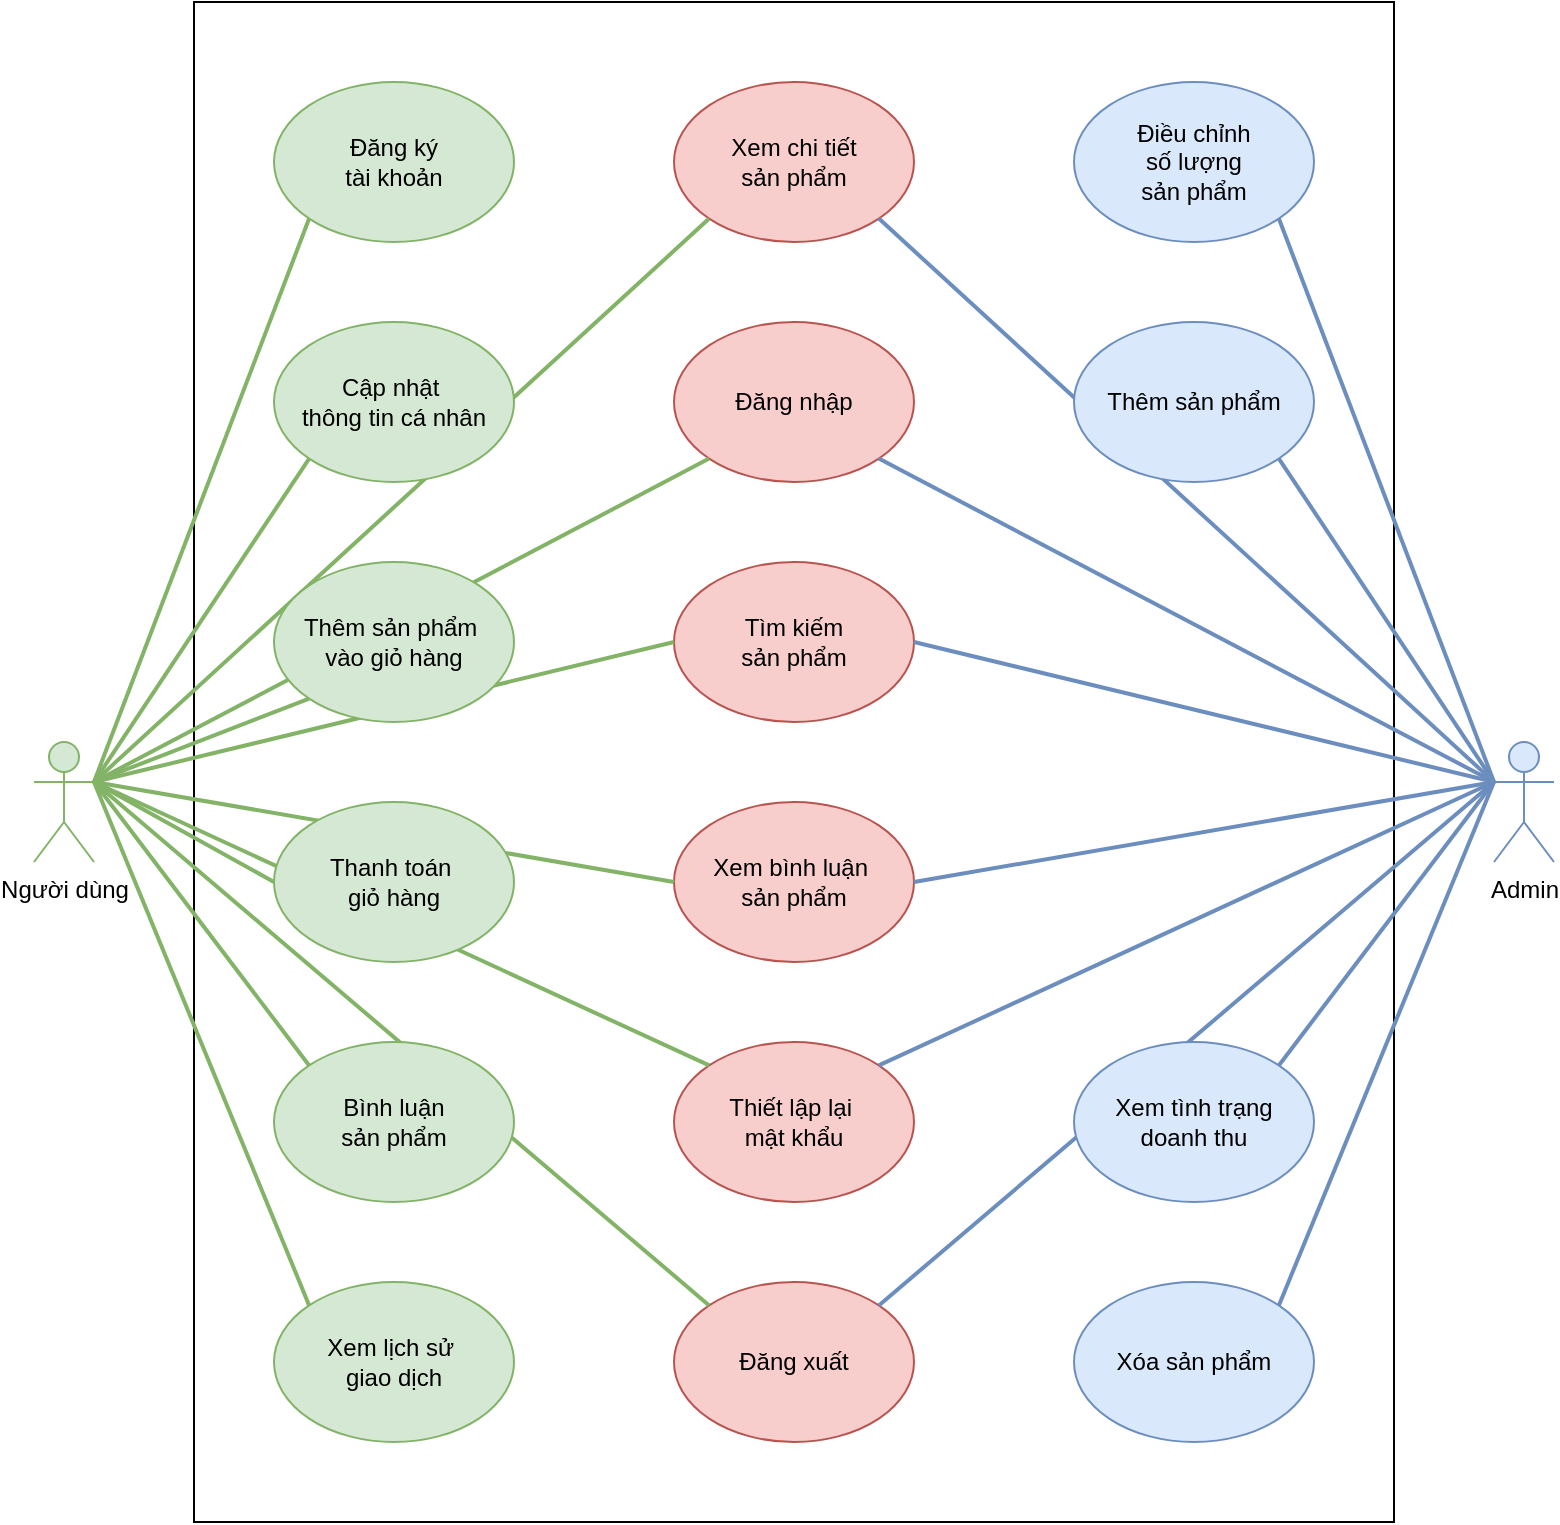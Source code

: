 <mxfile version="26.0.16">
  <diagram name="Trang-1" id="GXlQ-Te4uB_ihebhJe4Q">
    <mxGraphModel dx="1221" dy="1928" grid="1" gridSize="10" guides="1" tooltips="1" connect="1" arrows="1" fold="1" page="1" pageScale="1" pageWidth="827" pageHeight="1169" math="0" shadow="0">
      <root>
        <mxCell id="0" />
        <mxCell id="1" parent="0" />
        <mxCell id="gRkquvbVR8yVzP9VkXtu-1" value="Người dùng" style="shape=umlActor;verticalLabelPosition=bottom;verticalAlign=top;html=1;outlineConnect=0;fillColor=#d5e8d4;strokeColor=#82b366;" vertex="1" parent="1">
          <mxGeometry x="40" y="330" width="30" height="60" as="geometry" />
        </mxCell>
        <mxCell id="gRkquvbVR8yVzP9VkXtu-2" value="" style="rounded=0;whiteSpace=wrap;html=1;" vertex="1" parent="1">
          <mxGeometry x="120" y="-40" width="600" height="760" as="geometry" />
        </mxCell>
        <mxCell id="gRkquvbVR8yVzP9VkXtu-3" value="Đăng ký&lt;div&gt;tài khoản&lt;/div&gt;" style="ellipse;whiteSpace=wrap;html=1;fillColor=#d5e8d4;strokeColor=#82b366;" vertex="1" parent="1">
          <mxGeometry x="160" width="120" height="80" as="geometry" />
        </mxCell>
        <mxCell id="gRkquvbVR8yVzP9VkXtu-5" value="Tìm kiếm&lt;div&gt;sản phẩm&lt;/div&gt;" style="ellipse;whiteSpace=wrap;html=1;fillColor=#f8cecc;strokeColor=#b85450;" vertex="1" parent="1">
          <mxGeometry x="360" y="240" width="120" height="80" as="geometry" />
        </mxCell>
        <mxCell id="gRkquvbVR8yVzP9VkXtu-7" value="Đăng nhập" style="ellipse;whiteSpace=wrap;html=1;fillColor=#f8cecc;strokeColor=#b85450;" vertex="1" parent="1">
          <mxGeometry x="360" y="120" width="120" height="80" as="geometry" />
        </mxCell>
        <mxCell id="gRkquvbVR8yVzP9VkXtu-8" value="Đăng xuất" style="ellipse;whiteSpace=wrap;html=1;fillColor=#f8cecc;strokeColor=#b85450;" vertex="1" parent="1">
          <mxGeometry x="360" y="600" width="120" height="80" as="geometry" />
        </mxCell>
        <mxCell id="gRkquvbVR8yVzP9VkXtu-9" value="Thiết lập lại&amp;nbsp;&lt;div&gt;mật khẩu&lt;/div&gt;" style="ellipse;whiteSpace=wrap;html=1;fillColor=#f8cecc;strokeColor=#b85450;" vertex="1" parent="1">
          <mxGeometry x="360" y="480" width="120" height="80" as="geometry" />
        </mxCell>
        <mxCell id="gRkquvbVR8yVzP9VkXtu-10" value="Xem bình luận&amp;nbsp;&lt;div&gt;sản phẩm&lt;/div&gt;" style="ellipse;whiteSpace=wrap;html=1;fillColor=#f8cecc;strokeColor=#b85450;" vertex="1" parent="1">
          <mxGeometry x="360" y="360" width="120" height="80" as="geometry" />
        </mxCell>
        <mxCell id="gRkquvbVR8yVzP9VkXtu-12" value="" style="endArrow=none;html=1;rounded=0;exitX=1;exitY=0.333;exitDx=0;exitDy=0;exitPerimeter=0;entryX=0;entryY=1;entryDx=0;entryDy=0;strokeWidth=2;fillColor=#d5e8d4;strokeColor=#82b366;" edge="1" parent="1" source="gRkquvbVR8yVzP9VkXtu-1" target="gRkquvbVR8yVzP9VkXtu-3">
          <mxGeometry width="50" height="50" relative="1" as="geometry">
            <mxPoint x="350" y="380" as="sourcePoint" />
            <mxPoint x="400" y="330" as="targetPoint" />
          </mxGeometry>
        </mxCell>
        <mxCell id="gRkquvbVR8yVzP9VkXtu-13" value="" style="endArrow=none;html=1;rounded=0;entryX=0;entryY=0.5;entryDx=0;entryDy=0;strokeWidth=2;exitX=1;exitY=0.333;exitDx=0;exitDy=0;exitPerimeter=0;fillColor=#d5e8d4;strokeColor=#82b366;" edge="1" parent="1" source="gRkquvbVR8yVzP9VkXtu-1" target="gRkquvbVR8yVzP9VkXtu-5">
          <mxGeometry width="50" height="50" relative="1" as="geometry">
            <mxPoint x="30" y="400" as="sourcePoint" />
            <mxPoint x="170" y="80" as="targetPoint" />
          </mxGeometry>
        </mxCell>
        <mxCell id="gRkquvbVR8yVzP9VkXtu-17" value="" style="endArrow=none;html=1;rounded=0;entryX=0;entryY=0.5;entryDx=0;entryDy=0;strokeWidth=2;fillColor=#d5e8d4;strokeColor=#82b366;exitX=1;exitY=0.333;exitDx=0;exitDy=0;exitPerimeter=0;" edge="1" parent="1" source="gRkquvbVR8yVzP9VkXtu-1" target="gRkquvbVR8yVzP9VkXtu-10">
          <mxGeometry width="50" height="50" relative="1" as="geometry">
            <mxPoint x="70" y="400" as="sourcePoint" />
            <mxPoint x="210" y="120" as="targetPoint" />
          </mxGeometry>
        </mxCell>
        <mxCell id="gRkquvbVR8yVzP9VkXtu-18" value="" style="endArrow=none;html=1;rounded=0;entryX=0;entryY=0;entryDx=0;entryDy=0;strokeWidth=2;exitX=1;exitY=0.333;exitDx=0;exitDy=0;exitPerimeter=0;fillColor=#d5e8d4;strokeColor=#82b366;" edge="1" parent="1" source="gRkquvbVR8yVzP9VkXtu-1" target="gRkquvbVR8yVzP9VkXtu-9">
          <mxGeometry width="50" height="50" relative="1" as="geometry">
            <mxPoint x="30" y="390" as="sourcePoint" />
            <mxPoint x="220" y="130" as="targetPoint" />
          </mxGeometry>
        </mxCell>
        <mxCell id="gRkquvbVR8yVzP9VkXtu-19" value="" style="endArrow=none;html=1;rounded=0;entryX=0;entryY=0;entryDx=0;entryDy=0;strokeWidth=2;exitX=1;exitY=0.333;exitDx=0;exitDy=0;exitPerimeter=0;fillColor=#d5e8d4;strokeColor=#82b366;" edge="1" parent="1" source="gRkquvbVR8yVzP9VkXtu-1" target="gRkquvbVR8yVzP9VkXtu-8">
          <mxGeometry width="50" height="50" relative="1" as="geometry">
            <mxPoint x="30" y="400" as="sourcePoint" />
            <mxPoint x="230" y="140" as="targetPoint" />
          </mxGeometry>
        </mxCell>
        <mxCell id="gRkquvbVR8yVzP9VkXtu-20" value="" style="endArrow=none;html=1;rounded=0;entryX=0;entryY=0;entryDx=0;entryDy=0;strokeWidth=2;exitX=1;exitY=0.333;exitDx=0;exitDy=0;exitPerimeter=0;fillColor=#d5e8d4;strokeColor=#82b366;" edge="1" parent="1" source="gRkquvbVR8yVzP9VkXtu-1" target="gRkquvbVR8yVzP9VkXtu-27">
          <mxGeometry width="50" height="50" relative="1" as="geometry">
            <mxPoint x="40" y="340" as="sourcePoint" />
            <mxPoint x="240" y="150" as="targetPoint" />
          </mxGeometry>
        </mxCell>
        <mxCell id="gRkquvbVR8yVzP9VkXtu-23" value="" style="endArrow=none;html=1;rounded=0;entryX=0;entryY=1;entryDx=0;entryDy=0;strokeWidth=2;exitX=1;exitY=0.333;exitDx=0;exitDy=0;exitPerimeter=0;fillColor=#d5e8d4;strokeColor=#82b366;" edge="1" parent="1" source="gRkquvbVR8yVzP9VkXtu-1" target="gRkquvbVR8yVzP9VkXtu-30">
          <mxGeometry width="50" height="50" relative="1" as="geometry">
            <mxPoint x="30" y="390" as="sourcePoint" />
            <mxPoint x="120" as="targetPoint" />
          </mxGeometry>
        </mxCell>
        <mxCell id="gRkquvbVR8yVzP9VkXtu-27" value="Bình luận&lt;div&gt;sản phẩm&lt;/div&gt;" style="ellipse;whiteSpace=wrap;html=1;fillColor=#d5e8d4;strokeColor=#82b366;" vertex="1" parent="1">
          <mxGeometry x="160" y="480" width="120" height="80" as="geometry" />
        </mxCell>
        <mxCell id="gRkquvbVR8yVzP9VkXtu-31" value="Điều chỉnh&lt;div&gt;số lượng&lt;/div&gt;&lt;div&gt;sản phẩm&lt;/div&gt;" style="ellipse;whiteSpace=wrap;html=1;fillColor=#dae8fc;strokeColor=#6c8ebf;" vertex="1" parent="1">
          <mxGeometry x="560" width="120" height="80" as="geometry" />
        </mxCell>
        <mxCell id="gRkquvbVR8yVzP9VkXtu-33" value="Admin" style="shape=umlActor;verticalLabelPosition=bottom;verticalAlign=top;html=1;outlineConnect=0;fillColor=#dae8fc;strokeColor=#6c8ebf;" vertex="1" parent="1">
          <mxGeometry x="770" y="330" width="30" height="60" as="geometry" />
        </mxCell>
        <mxCell id="gRkquvbVR8yVzP9VkXtu-34" value="" style="endArrow=none;html=1;rounded=0;entryX=1;entryY=1;entryDx=0;entryDy=0;strokeWidth=2;exitX=0;exitY=0.333;exitDx=0;exitDy=0;exitPerimeter=0;fillColor=#dae8fc;strokeColor=#6c8ebf;" edge="1" parent="1" source="gRkquvbVR8yVzP9VkXtu-33" target="gRkquvbVR8yVzP9VkXtu-31">
          <mxGeometry width="50" height="50" relative="1" as="geometry">
            <mxPoint x="80" y="410" as="sourcePoint" />
            <mxPoint x="388" y="108" as="targetPoint" />
          </mxGeometry>
        </mxCell>
        <mxCell id="gRkquvbVR8yVzP9VkXtu-35" value="" style="endArrow=none;html=1;rounded=0;entryX=1;entryY=1;entryDx=0;entryDy=0;strokeWidth=2;exitX=0;exitY=0.333;exitDx=0;exitDy=0;exitPerimeter=0;fillColor=#dae8fc;strokeColor=#6c8ebf;" edge="1" parent="1" source="gRkquvbVR8yVzP9VkXtu-33" target="gRkquvbVR8yVzP9VkXtu-7">
          <mxGeometry width="50" height="50" relative="1" as="geometry">
            <mxPoint x="780" y="410" as="sourcePoint" />
            <mxPoint x="652" y="108" as="targetPoint" />
          </mxGeometry>
        </mxCell>
        <mxCell id="gRkquvbVR8yVzP9VkXtu-36" value="" style="endArrow=none;html=1;rounded=0;entryX=1;entryY=0.5;entryDx=0;entryDy=0;strokeWidth=2;exitX=0;exitY=0.333;exitDx=0;exitDy=0;exitPerimeter=0;fillColor=#dae8fc;strokeColor=#6c8ebf;" edge="1" parent="1" source="gRkquvbVR8yVzP9VkXtu-33" target="gRkquvbVR8yVzP9VkXtu-10">
          <mxGeometry width="50" height="50" relative="1" as="geometry">
            <mxPoint x="790" y="420" as="sourcePoint" />
            <mxPoint x="662" y="118" as="targetPoint" />
          </mxGeometry>
        </mxCell>
        <mxCell id="gRkquvbVR8yVzP9VkXtu-38" value="" style="endArrow=none;html=1;rounded=0;entryX=1;entryY=0.5;entryDx=0;entryDy=0;strokeWidth=2;exitX=0;exitY=0.333;exitDx=0;exitDy=0;exitPerimeter=0;fillColor=#dae8fc;strokeColor=#6c8ebf;" edge="1" parent="1" source="gRkquvbVR8yVzP9VkXtu-33" target="gRkquvbVR8yVzP9VkXtu-5">
          <mxGeometry width="50" height="50" relative="1" as="geometry">
            <mxPoint x="810" y="440" as="sourcePoint" />
            <mxPoint x="682" y="138" as="targetPoint" />
          </mxGeometry>
        </mxCell>
        <mxCell id="gRkquvbVR8yVzP9VkXtu-42" value="" style="endArrow=none;html=1;rounded=0;entryX=1;entryY=0;entryDx=0;entryDy=0;strokeWidth=2;exitX=0;exitY=0.333;exitDx=0;exitDy=0;exitPerimeter=0;fillColor=#dae8fc;strokeColor=#6c8ebf;" edge="1" parent="1" source="gRkquvbVR8yVzP9VkXtu-33" target="gRkquvbVR8yVzP9VkXtu-9">
          <mxGeometry width="50" height="50" relative="1" as="geometry">
            <mxPoint x="820" y="450" as="sourcePoint" />
            <mxPoint x="510" y="550" as="targetPoint" />
          </mxGeometry>
        </mxCell>
        <mxCell id="gRkquvbVR8yVzP9VkXtu-43" value="" style="endArrow=none;html=1;rounded=0;entryX=1;entryY=0;entryDx=0;entryDy=0;strokeWidth=2;exitX=0;exitY=0.333;exitDx=0;exitDy=0;exitPerimeter=0;fillColor=#dae8fc;strokeColor=#6c8ebf;" edge="1" parent="1" source="gRkquvbVR8yVzP9VkXtu-33" target="gRkquvbVR8yVzP9VkXtu-8">
          <mxGeometry width="50" height="50" relative="1" as="geometry">
            <mxPoint x="830" y="460" as="sourcePoint" />
            <mxPoint x="520" y="560" as="targetPoint" />
          </mxGeometry>
        </mxCell>
        <mxCell id="gRkquvbVR8yVzP9VkXtu-44" value="" style="endArrow=none;html=1;rounded=0;entryX=1;entryY=1;entryDx=0;entryDy=0;strokeWidth=2;exitX=0;exitY=0.333;exitDx=0;exitDy=0;exitPerimeter=0;fillColor=#dae8fc;strokeColor=#6c8ebf;" edge="1" parent="1" source="gRkquvbVR8yVzP9VkXtu-33" target="gRkquvbVR8yVzP9VkXtu-45">
          <mxGeometry width="50" height="50" relative="1" as="geometry">
            <mxPoint x="780" y="410" as="sourcePoint" />
            <mxPoint x="652" y="108" as="targetPoint" />
          </mxGeometry>
        </mxCell>
        <mxCell id="gRkquvbVR8yVzP9VkXtu-47" value="Xem tình trạng&lt;div&gt;doanh thu&lt;/div&gt;" style="ellipse;whiteSpace=wrap;html=1;fillColor=#dae8fc;strokeColor=#6c8ebf;" vertex="1" parent="1">
          <mxGeometry x="560" y="480" width="120" height="80" as="geometry" />
        </mxCell>
        <mxCell id="gRkquvbVR8yVzP9VkXtu-49" value="" style="endArrow=none;html=1;rounded=0;entryX=0;entryY=1;entryDx=0;entryDy=0;strokeWidth=2;exitX=1;exitY=0.333;exitDx=0;exitDy=0;exitPerimeter=0;fillColor=#d5e8d4;strokeColor=#82b366;" edge="1" parent="1" source="gRkquvbVR8yVzP9VkXtu-1" target="gRkquvbVR8yVzP9VkXtu-48">
          <mxGeometry width="50" height="50" relative="1" as="geometry">
            <mxPoint x="70" y="400" as="sourcePoint" />
            <mxPoint x="378" y="208" as="targetPoint" />
          </mxGeometry>
        </mxCell>
        <mxCell id="gRkquvbVR8yVzP9VkXtu-51" value="Xem chi tiết&lt;div&gt;sản phẩm&lt;/div&gt;" style="ellipse;whiteSpace=wrap;html=1;fillColor=#f8cecc;strokeColor=#b85450;" vertex="1" parent="1">
          <mxGeometry x="360" width="120" height="80" as="geometry" />
        </mxCell>
        <mxCell id="gRkquvbVR8yVzP9VkXtu-52" value="Xem lịch sử&amp;nbsp;&lt;div&gt;giao dịch&lt;/div&gt;" style="ellipse;whiteSpace=wrap;html=1;fillColor=#d5e8d4;strokeColor=#82b366;" vertex="1" parent="1">
          <mxGeometry x="160" y="600" width="120" height="80" as="geometry" />
        </mxCell>
        <mxCell id="gRkquvbVR8yVzP9VkXtu-53" value="Xóa sản phẩm" style="ellipse;whiteSpace=wrap;html=1;fillColor=#dae8fc;strokeColor=#6c8ebf;" vertex="1" parent="1">
          <mxGeometry x="560" y="600" width="120" height="80" as="geometry" />
        </mxCell>
        <mxCell id="gRkquvbVR8yVzP9VkXtu-54" value="" style="endArrow=none;html=1;rounded=0;entryX=0;entryY=0.5;entryDx=0;entryDy=0;strokeWidth=2;exitX=1;exitY=0.333;exitDx=0;exitDy=0;exitPerimeter=0;fillColor=#d5e8d4;strokeColor=#82b366;" edge="1" parent="1" source="gRkquvbVR8yVzP9VkXtu-1" target="gRkquvbVR8yVzP9VkXtu-50">
          <mxGeometry width="50" height="50" relative="1" as="geometry">
            <mxPoint x="70" y="400" as="sourcePoint" />
            <mxPoint x="360" y="400" as="targetPoint" />
          </mxGeometry>
        </mxCell>
        <mxCell id="gRkquvbVR8yVzP9VkXtu-50" value="Thanh toán&amp;nbsp;&lt;div&gt;giỏ hàng&lt;/div&gt;" style="ellipse;whiteSpace=wrap;html=1;fillColor=#d5e8d4;strokeColor=#82b366;" vertex="1" parent="1">
          <mxGeometry x="160" y="360" width="120" height="80" as="geometry" />
        </mxCell>
        <mxCell id="gRkquvbVR8yVzP9VkXtu-55" value="" style="endArrow=none;html=1;rounded=0;entryX=0;entryY=1;entryDx=0;entryDy=0;strokeWidth=2;fillColor=#d5e8d4;strokeColor=#82b366;exitX=1;exitY=0.333;exitDx=0;exitDy=0;exitPerimeter=0;" edge="1" parent="1" source="gRkquvbVR8yVzP9VkXtu-1" target="gRkquvbVR8yVzP9VkXtu-7">
          <mxGeometry width="50" height="50" relative="1" as="geometry">
            <mxPoint x="70" y="400" as="sourcePoint" />
            <mxPoint x="370" y="290" as="targetPoint" />
          </mxGeometry>
        </mxCell>
        <mxCell id="gRkquvbVR8yVzP9VkXtu-56" value="" style="endArrow=none;html=1;rounded=0;entryX=0;entryY=1;entryDx=0;entryDy=0;strokeWidth=2;fillColor=#d5e8d4;strokeColor=#82b366;exitX=1;exitY=0.333;exitDx=0;exitDy=0;exitPerimeter=0;" edge="1" parent="1" source="gRkquvbVR8yVzP9VkXtu-1" target="gRkquvbVR8yVzP9VkXtu-51">
          <mxGeometry width="50" height="50" relative="1" as="geometry">
            <mxPoint x="70" y="400" as="sourcePoint" />
            <mxPoint x="188" y="198" as="targetPoint" />
          </mxGeometry>
        </mxCell>
        <mxCell id="gRkquvbVR8yVzP9VkXtu-48" value="Thêm sản phẩm&amp;nbsp;&lt;div&gt;vào giỏ hàng&lt;/div&gt;" style="ellipse;whiteSpace=wrap;html=1;fillColor=#d5e8d4;strokeColor=#82b366;" vertex="1" parent="1">
          <mxGeometry x="160" y="240" width="120" height="80" as="geometry" />
        </mxCell>
        <mxCell id="gRkquvbVR8yVzP9VkXtu-57" value="" style="endArrow=none;html=1;rounded=0;entryX=1;entryY=0;entryDx=0;entryDy=0;strokeWidth=2;exitX=0;exitY=0.333;exitDx=0;exitDy=0;exitPerimeter=0;fillColor=#dae8fc;strokeColor=#6c8ebf;" edge="1" parent="1" source="gRkquvbVR8yVzP9VkXtu-33" target="gRkquvbVR8yVzP9VkXtu-47">
          <mxGeometry width="50" height="50" relative="1" as="geometry">
            <mxPoint x="780" y="410" as="sourcePoint" />
            <mxPoint x="482" y="622" as="targetPoint" />
          </mxGeometry>
        </mxCell>
        <mxCell id="gRkquvbVR8yVzP9VkXtu-58" value="" style="endArrow=none;html=1;rounded=0;entryX=1;entryY=0;entryDx=0;entryDy=0;strokeWidth=2;fillColor=#dae8fc;strokeColor=#6c8ebf;" edge="1" parent="1" target="gRkquvbVR8yVzP9VkXtu-53">
          <mxGeometry width="50" height="50" relative="1" as="geometry">
            <mxPoint x="770" y="350" as="sourcePoint" />
            <mxPoint x="672" y="502" as="targetPoint" />
          </mxGeometry>
        </mxCell>
        <mxCell id="gRkquvbVR8yVzP9VkXtu-59" value="" style="endArrow=none;html=1;rounded=0;entryX=1;entryY=1;entryDx=0;entryDy=0;strokeWidth=2;fillColor=#dae8fc;strokeColor=#6c8ebf;exitX=0;exitY=0.333;exitDx=0;exitDy=0;exitPerimeter=0;" edge="1" parent="1" source="gRkquvbVR8yVzP9VkXtu-33" target="gRkquvbVR8yVzP9VkXtu-51">
          <mxGeometry width="50" height="50" relative="1" as="geometry">
            <mxPoint x="780" y="410" as="sourcePoint" />
            <mxPoint x="672" y="622" as="targetPoint" />
          </mxGeometry>
        </mxCell>
        <mxCell id="gRkquvbVR8yVzP9VkXtu-30" value="Cập nhật&amp;nbsp;&lt;div&gt;thông tin cá nhân&lt;/div&gt;" style="ellipse;whiteSpace=wrap;html=1;fillColor=#d5e8d4;strokeColor=#82b366;" vertex="1" parent="1">
          <mxGeometry x="160" y="120" width="120" height="80" as="geometry" />
        </mxCell>
        <mxCell id="gRkquvbVR8yVzP9VkXtu-45" value="Thêm sản phẩm" style="ellipse;whiteSpace=wrap;html=1;fillColor=#dae8fc;strokeColor=#6c8ebf;" vertex="1" parent="1">
          <mxGeometry x="560" y="120" width="120" height="80" as="geometry" />
        </mxCell>
        <mxCell id="gRkquvbVR8yVzP9VkXtu-60" value="" style="endArrow=none;html=1;rounded=0;entryX=0;entryY=0;entryDx=0;entryDy=0;strokeWidth=2;exitX=1;exitY=0.333;exitDx=0;exitDy=0;exitPerimeter=0;fillColor=#d5e8d4;strokeColor=#82b366;" edge="1" parent="1" source="gRkquvbVR8yVzP9VkXtu-1" target="gRkquvbVR8yVzP9VkXtu-52">
          <mxGeometry width="50" height="50" relative="1" as="geometry">
            <mxPoint x="80" y="360" as="sourcePoint" />
            <mxPoint x="188" y="502" as="targetPoint" />
          </mxGeometry>
        </mxCell>
      </root>
    </mxGraphModel>
  </diagram>
</mxfile>
